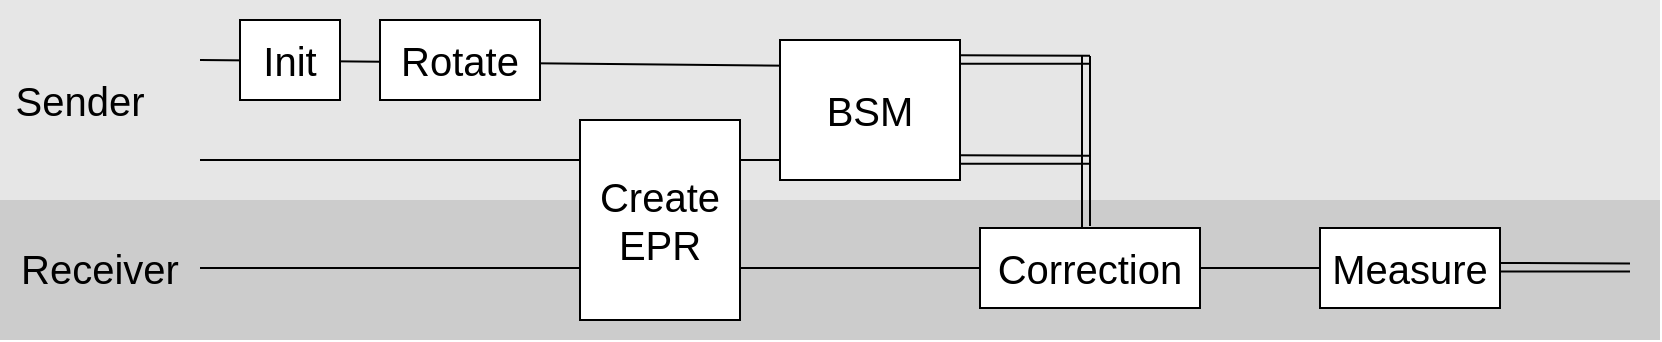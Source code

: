 <mxfile version="22.1.3" type="embed">
    <diagram id="vJYV673TWn68nu8cjQHZ" name="Page-1">
        <mxGraphModel dx="1613" dy="809" grid="1" gridSize="10" guides="1" tooltips="1" connect="1" arrows="1" fold="1" page="1" pageScale="1" pageWidth="850" pageHeight="1100" math="0" shadow="0">
            <root>
                <mxCell id="0"/>
                <mxCell id="1" parent="0"/>
                <mxCell id="32" value="" style="rounded=0;whiteSpace=wrap;html=1;fontSize=18;dashed=1;fillColor=#CCCCCC;strokeColor=none;" vertex="1" parent="1">
                    <mxGeometry x="110" y="250" width="830" height="70" as="geometry"/>
                </mxCell>
                <mxCell id="31" value="" style="rounded=0;whiteSpace=wrap;html=1;fontSize=18;dashed=1;fillColor=#E6E6E6;strokeColor=none;" vertex="1" parent="1">
                    <mxGeometry x="110" y="150" width="830" height="100" as="geometry"/>
                </mxCell>
                <mxCell id="19" value="" style="endArrow=none;html=1;fontSize=20;entryX=0;entryY=0.5;entryDx=0;entryDy=0;startArrow=none;" parent="1" edge="1">
                    <mxGeometry width="50" height="50" relative="1" as="geometry">
                        <mxPoint x="210" y="230" as="sourcePoint"/>
                        <mxPoint x="520" y="230" as="targetPoint"/>
                    </mxGeometry>
                </mxCell>
                <mxCell id="2" value="Sender" style="text;html=1;strokeColor=none;fillColor=none;align=center;verticalAlign=middle;whiteSpace=wrap;rounded=0;fontSize=20;" parent="1" vertex="1">
                    <mxGeometry x="120" y="185" width="60" height="30" as="geometry"/>
                </mxCell>
                <mxCell id="3" value="Receiver" style="text;html=1;strokeColor=none;fillColor=none;align=center;verticalAlign=middle;whiteSpace=wrap;rounded=0;fontSize=20;" parent="1" vertex="1">
                    <mxGeometry x="130" y="269" width="60" height="30" as="geometry"/>
                </mxCell>
                <mxCell id="4" value="" style="endArrow=none;html=1;fontSize=20;startArrow=none;" parent="1" edge="1">
                    <mxGeometry width="50" height="50" relative="1" as="geometry">
                        <mxPoint x="210" y="180" as="sourcePoint"/>
                        <mxPoint x="520" y="183" as="targetPoint"/>
                    </mxGeometry>
                </mxCell>
                <mxCell id="5" value="" style="endArrow=none;html=1;fontSize=20;entryX=0;entryY=0.5;entryDx=0;entryDy=0;" parent="1" target="24" edge="1">
                    <mxGeometry width="50" height="50" relative="1" as="geometry">
                        <mxPoint x="210" y="284" as="sourcePoint"/>
                        <mxPoint x="510" y="284" as="targetPoint"/>
                    </mxGeometry>
                </mxCell>
                <mxCell id="6" value="Create&lt;br&gt;EPR" style="rounded=0;whiteSpace=wrap;html=1;fontSize=20;" parent="1" vertex="1">
                    <mxGeometry x="400" y="210" width="80" height="100" as="geometry"/>
                </mxCell>
                <mxCell id="9" value="BSM" style="rounded=0;whiteSpace=wrap;html=1;fontSize=20;fillColor=default;" parent="1" vertex="1">
                    <mxGeometry x="500" y="170" width="90" height="70" as="geometry"/>
                </mxCell>
                <mxCell id="10" value="" style="endArrow=none;html=1;fontSize=20;exitX=1;exitY=0.5;exitDx=0;exitDy=0;" parent="1" edge="1">
                    <mxGeometry width="50" height="50" relative="1" as="geometry">
                        <mxPoint x="590" y="181.88" as="sourcePoint"/>
                        <mxPoint x="655" y="181.88" as="targetPoint"/>
                    </mxGeometry>
                </mxCell>
                <mxCell id="11" value="" style="endArrow=none;html=1;fontSize=20;exitX=1;exitY=0.5;exitDx=0;exitDy=0;" parent="1" edge="1">
                    <mxGeometry width="50" height="50" relative="1" as="geometry">
                        <mxPoint x="590" y="177.64" as="sourcePoint"/>
                        <mxPoint x="655" y="177.88" as="targetPoint"/>
                    </mxGeometry>
                </mxCell>
                <mxCell id="15" value="Init" style="rounded=0;whiteSpace=wrap;html=1;fontSize=20;fillColor=default;" parent="1" vertex="1">
                    <mxGeometry x="230" y="160" width="50" height="40" as="geometry"/>
                </mxCell>
                <mxCell id="17" value="Rotate" style="rounded=0;whiteSpace=wrap;html=1;fontSize=20;fillColor=default;" parent="1" vertex="1">
                    <mxGeometry x="300" y="160" width="80" height="40" as="geometry"/>
                </mxCell>
                <mxCell id="21" value="" style="endArrow=none;html=1;fontSize=20;exitX=1;exitY=0.5;exitDx=0;exitDy=0;" parent="1" edge="1">
                    <mxGeometry width="50" height="50" relative="1" as="geometry">
                        <mxPoint x="590" y="231.88" as="sourcePoint"/>
                        <mxPoint x="655" y="231.88" as="targetPoint"/>
                    </mxGeometry>
                </mxCell>
                <mxCell id="22" value="" style="endArrow=none;html=1;fontSize=20;exitX=1;exitY=0.5;exitDx=0;exitDy=0;" parent="1" edge="1">
                    <mxGeometry width="50" height="50" relative="1" as="geometry">
                        <mxPoint x="590" y="227.64" as="sourcePoint"/>
                        <mxPoint x="655" y="227.88" as="targetPoint"/>
                    </mxGeometry>
                </mxCell>
                <mxCell id="24" value="Correction" style="rounded=0;whiteSpace=wrap;html=1;fontSize=20;fillColor=default;" parent="1" vertex="1">
                    <mxGeometry x="600" y="264" width="110" height="40" as="geometry"/>
                </mxCell>
                <mxCell id="25" value="" style="endArrow=none;html=1;" parent="1" edge="1">
                    <mxGeometry width="50" height="50" relative="1" as="geometry">
                        <mxPoint x="655" y="263" as="sourcePoint"/>
                        <mxPoint x="655" y="178" as="targetPoint"/>
                    </mxGeometry>
                </mxCell>
                <mxCell id="26" value="" style="endArrow=none;html=1;" parent="1" edge="1">
                    <mxGeometry width="50" height="50" relative="1" as="geometry">
                        <mxPoint x="651" y="264" as="sourcePoint"/>
                        <mxPoint x="651" y="178" as="targetPoint"/>
                    </mxGeometry>
                </mxCell>
                <mxCell id="27" value="" style="endArrow=none;html=1;fontSize=20;exitX=1;exitY=0.5;exitDx=0;exitDy=0;" parent="1" source="24" edge="1">
                    <mxGeometry width="50" height="50" relative="1" as="geometry">
                        <mxPoint x="710" y="294" as="sourcePoint"/>
                        <mxPoint x="770" y="284" as="targetPoint"/>
                    </mxGeometry>
                </mxCell>
                <mxCell id="28" value="Measure" style="rounded=0;whiteSpace=wrap;html=1;fontSize=20;fillColor=default;" parent="1" vertex="1">
                    <mxGeometry x="770" y="264" width="90" height="40" as="geometry"/>
                </mxCell>
                <mxCell id="29" value="" style="endArrow=none;html=1;fontSize=20;exitX=1;exitY=0.5;exitDx=0;exitDy=0;" parent="1" edge="1">
                    <mxGeometry width="50" height="50" relative="1" as="geometry">
                        <mxPoint x="860" y="285.7" as="sourcePoint"/>
                        <mxPoint x="925" y="285.7" as="targetPoint"/>
                    </mxGeometry>
                </mxCell>
                <mxCell id="30" value="" style="endArrow=none;html=1;fontSize=20;exitX=1;exitY=0.5;exitDx=0;exitDy=0;" parent="1" edge="1">
                    <mxGeometry width="50" height="50" relative="1" as="geometry">
                        <mxPoint x="860" y="281.46" as="sourcePoint"/>
                        <mxPoint x="925" y="281.7" as="targetPoint"/>
                    </mxGeometry>
                </mxCell>
            </root>
        </mxGraphModel>
    </diagram>
</mxfile>